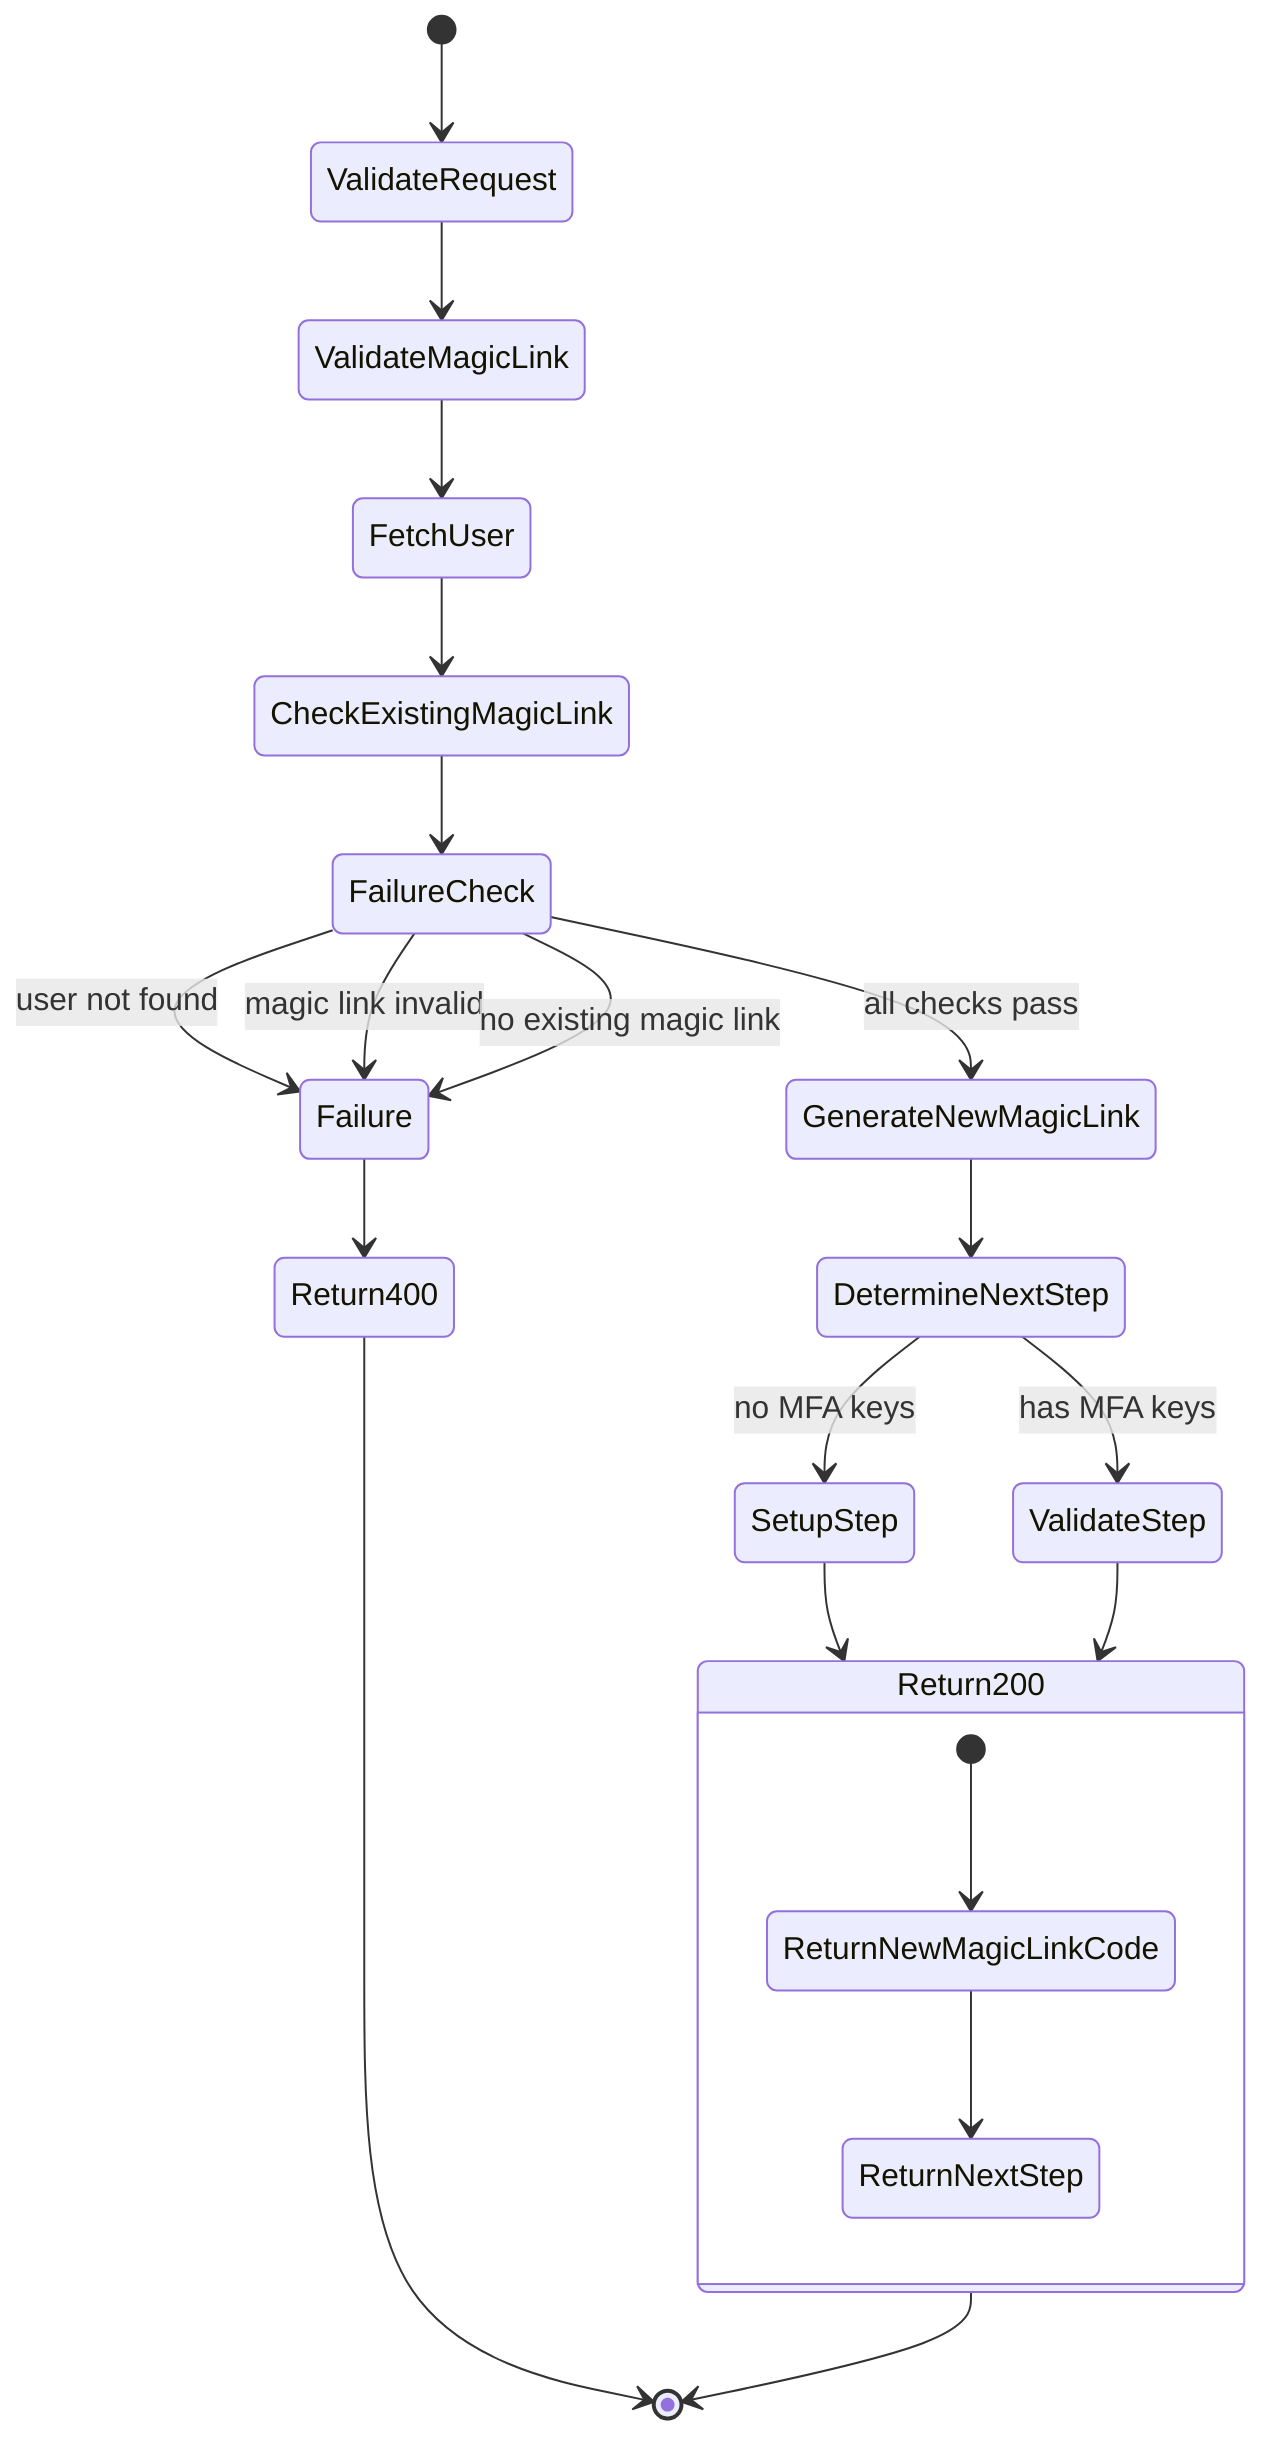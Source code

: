 stateDiagram-v2
    [*] --> ValidateRequest
    ValidateRequest --> ValidateMagicLink
    ValidateMagicLink --> FetchUser
    FetchUser --> CheckExistingMagicLink
    
    CheckExistingMagicLink --> FailureCheck
    
    FailureCheck --> Failure : user not found
    FailureCheck --> Failure : magic link invalid
    FailureCheck --> Failure : no existing magic link
    FailureCheck --> GenerateNewMagicLink : all checks pass
    
    Failure --> Return400
    Return400 --> [*]
    
    GenerateNewMagicLink --> DetermineNextStep
    
    DetermineNextStep --> SetupStep : no MFA keys
    DetermineNextStep --> ValidateStep : has MFA keys
    
    SetupStep --> Return200
    ValidateStep --> Return200
    
    Return200 --> [*]
    
    state Return200 {
        [*] --> ReturnNewMagicLinkCode
        ReturnNewMagicLinkCode --> ReturnNextStep
    }